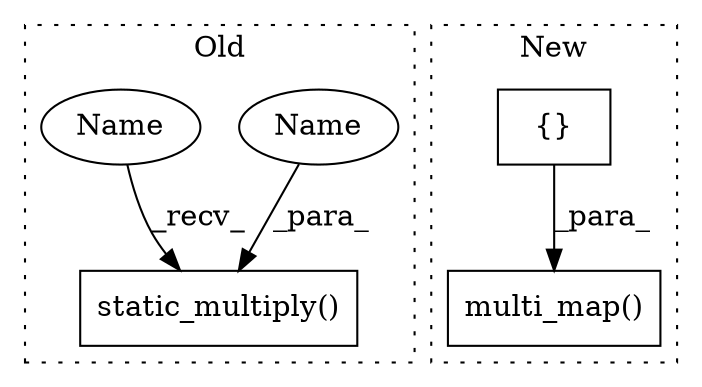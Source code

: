 digraph G {
subgraph cluster0 {
1 [label="static_multiply()" a="75" s="6313,6345" l="21,1" shape="box"];
4 [label="Name" a="87" s="6341" l="4" shape="ellipse"];
5 [label="Name" a="87" s="6313" l="4" shape="ellipse"];
label = "Old";
style="dotted";
}
subgraph cluster1 {
2 [label="multi_map()" a="75" s="6698,6790" l="37,26" shape="box"];
3 [label="{}" a="59" s="6777,6789" l="1,0" shape="box"];
label = "New";
style="dotted";
}
3 -> 2 [label="_para_"];
4 -> 1 [label="_para_"];
5 -> 1 [label="_recv_"];
}